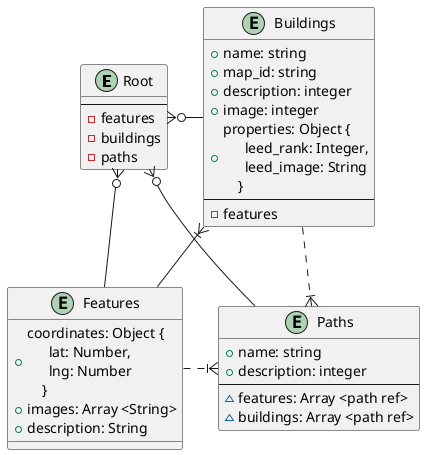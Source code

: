 @startuml VuexSustainabilityMap
entity "Root" as root  {
  --
  - features
  - buildings
  - paths
}

entity "Buildings" as buildings {
  + name: string
  + map_id: string
  + description: integer
  + image: integer
  + properties: Object {\n\
      leed_rank: Integer,\n\
      leed_image: String\n\
    }
  --
  - features
}

entity "Features" as features {
  + coordinates: Object {\n\
      lat: Number,\n\
      lng: Number\n\
    }
  + images: Array <String>
  + description: String
}

entity "Paths" as paths {
  + name: string
  + description: integer
  --
  ~ features: Array <path ref>
  ~ buildings: Array <path ref>
}
root }o-right- features
root }o-right- buildings
root }o-right- paths
paths }|-left[dashed]- features
paths }|-left[dashed]- buildings
buildings }|-- features
@enduml
